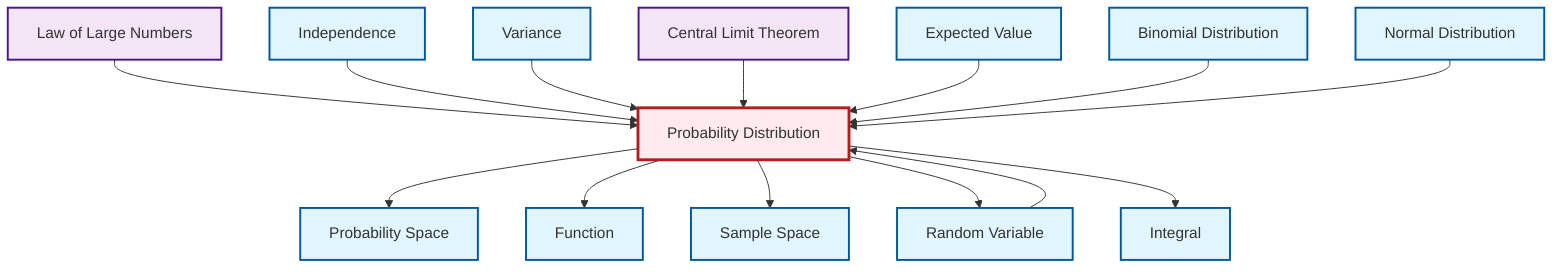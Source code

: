 graph TD
    classDef definition fill:#e1f5fe,stroke:#01579b,stroke-width:2px
    classDef theorem fill:#f3e5f5,stroke:#4a148c,stroke-width:2px
    classDef axiom fill:#fff3e0,stroke:#e65100,stroke-width:2px
    classDef example fill:#e8f5e9,stroke:#1b5e20,stroke-width:2px
    classDef current fill:#ffebee,stroke:#b71c1c,stroke-width:3px
    def-normal-distribution["Normal Distribution"]:::definition
    def-random-variable["Random Variable"]:::definition
    def-independence["Independence"]:::definition
    def-variance["Variance"]:::definition
    def-function["Function"]:::definition
    def-expectation["Expected Value"]:::definition
    def-probability-space["Probability Space"]:::definition
    def-probability-distribution["Probability Distribution"]:::definition
    def-integral["Integral"]:::definition
    def-sample-space["Sample Space"]:::definition
    thm-central-limit["Central Limit Theorem"]:::theorem
    def-binomial-distribution["Binomial Distribution"]:::definition
    thm-law-of-large-numbers["Law of Large Numbers"]:::theorem
    thm-law-of-large-numbers --> def-probability-distribution
    def-independence --> def-probability-distribution
    def-probability-distribution --> def-probability-space
    def-probability-distribution --> def-function
    def-probability-distribution --> def-sample-space
    def-variance --> def-probability-distribution
    thm-central-limit --> def-probability-distribution
    def-expectation --> def-probability-distribution
    def-random-variable --> def-probability-distribution
    def-probability-distribution --> def-random-variable
    def-binomial-distribution --> def-probability-distribution
    def-normal-distribution --> def-probability-distribution
    def-probability-distribution --> def-integral
    class def-probability-distribution current